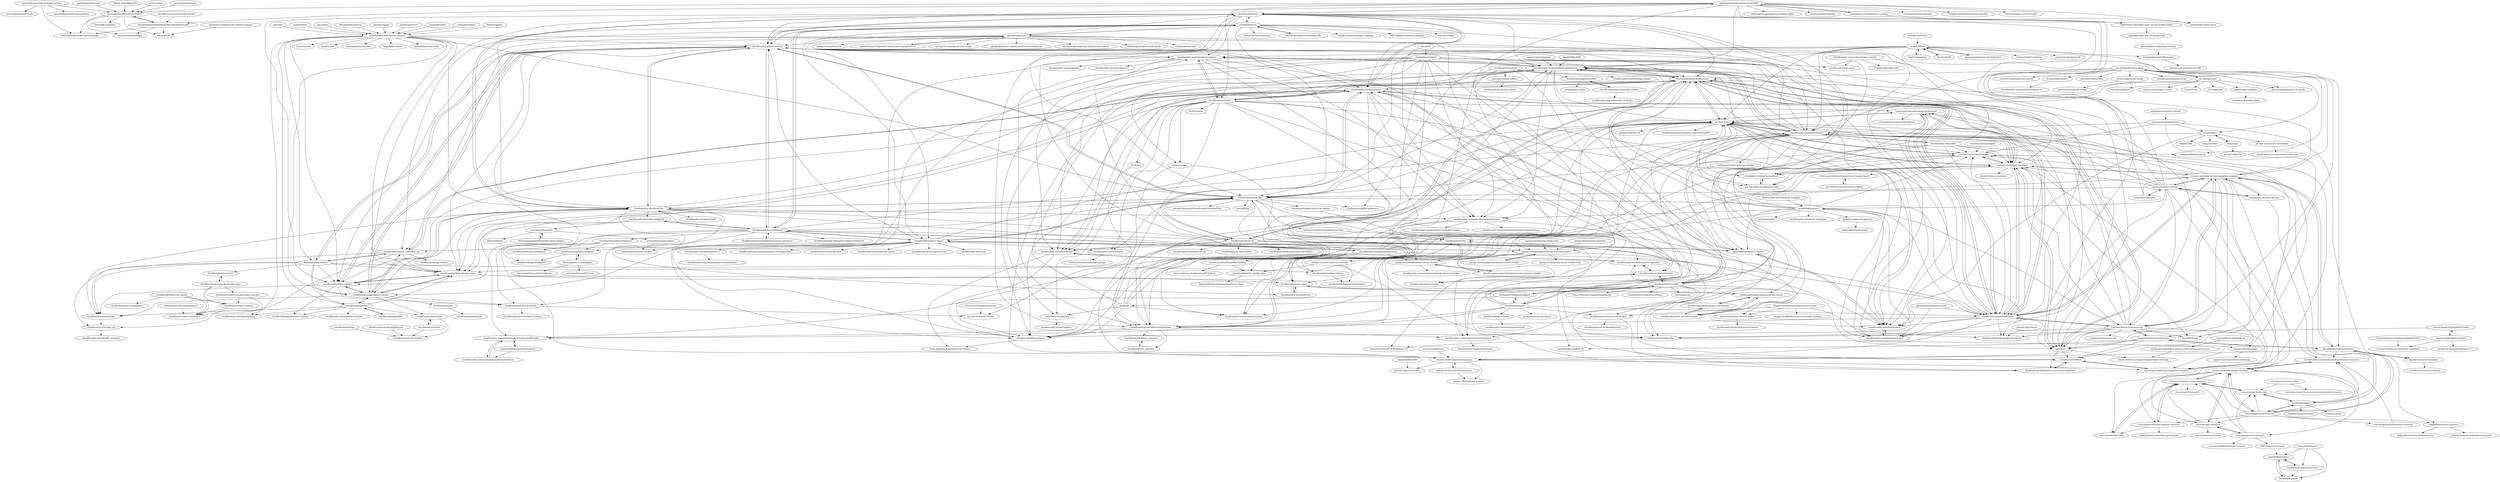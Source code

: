 digraph G {
"LUX-Core/lux" -> "openshift/ansible-service-broker" ["e"=1]
"cloudfoundry/cli" -> "cloudfoundry/bosh"
"cloudfoundry/cli" -> "cloudfoundry-attic/cf-release"
"cloudfoundry/cli" -> "cloudfoundry/java-buildpack"
"cloudfoundry/cli" -> "cloudfoundry/cf-deployment"
"cloudfoundry/cli" -> "cloudfoundry-attic/bosh-lite"
"cloudfoundry/cli" -> "cloudfoundry/uaa"
"cloudfoundry/cli" -> "cloudfoundry/cf-java-client"
"cloudfoundry/cli" -> "cloudfoundry/cloud_controller_ng"
"cloudfoundry/cli" -> "SAP-samples/cloud-cap-samples" ["e"=1]
"cloudfoundry/cli" -> "SAP/ui5-tooling" ["e"=1]
"cloudfoundry/cli" -> "cloudfoundry/cf-for-k8s"
"cloudfoundry/cli" -> "SAP/cloud-mta-build-tool" ["e"=1]
"cloudfoundry/cli" -> "watson-developer-cloud/node-sdk" ["e"=1]
"cloudfoundry/cli" -> "vmware-archive/pcfdev"
"cloudfoundry/cli" -> "cloudfoundry/multiapps-cli-plugin" ["e"=1]
"concourse/concourse" -> "egen/concourse-tutorial" ["e"=1]
"concourse/concourse" -> "cloudfoundry/bosh" ["e"=1]
"concourse/concourse" -> "vmware-archive/concourse-pipeline-samples" ["e"=1]
"cloudfoundry-incubator/docker-boshrelease" -> "cloudfoundry-community/cf-containers-broker" ["e"=1]
"cloudfoundry-incubator/docker-boshrelease" -> "cloudfoundry-community/vault-boshrelease"
"cloudfoundry-incubator/docker-boshrelease" -> "cloudfoundry/haproxy-boshrelease"
"cloudfoundry-incubator/docker-boshrelease" -> "cloudfoundry-community/docker-registry-boshrelease"
"cloudfoundry-incubator/docker-boshrelease" -> "cloudfoundry/bpm-release"
"cloudfoundry-attic/bosh-lite" -> "cloudfoundry-attic/cf-release"
"cloudfoundry-attic/bosh-lite" -> "cloudfoundry/diego-release"
"cloudfoundry-attic/bosh-lite" -> "vmware-archive/pcfdev"
"cloudfoundry-attic/bosh-lite" -> "cloudfoundry-incubator/docker-boshrelease"
"cloudfoundry-attic/bosh-lite" -> "cloudfoundry/bosh"
"cloudfoundry-attic/bosh-lite" -> "cloudfoundry/diego-design-notes"
"cloudfoundry-attic/bosh-lite" -> "cloudfoundry-incubator/spiff"
"cloudfoundry-attic/bosh-lite" -> "cloudfoundry/cf-mysql-release"
"cloudfoundry-attic/bosh-lite" -> "cloudfoundry/bosh-deployment"
"cloudfoundry-attic/bosh-lite" -> "cloudfoundry/loggregator-release"
"cloudfoundry-attic/bosh-lite" -> "cloudfoundry-attic/warden"
"cloudfoundry-attic/bosh-lite" -> "cloudfoundry-attic/bosh-init"
"cloudfoundry-attic/bosh-lite" -> "spring-attic/cloudfoundry-service-broker"
"cloudfoundry-attic/bosh-lite" -> "cloudfoundry/bosh-agent"
"cloudfoundry-attic/bosh-lite" -> "cloudfoundry/staticfile-buildpack"
"cloudfoundry/loggregator-release" -> "cloudfoundry/diego-design-notes"
"cloudfoundry/loggregator-release" -> "cloudfoundry-attic/warden"
"cloudfoundry/loggregator-release" -> "cloudfoundry/cloud_controller_ng"
"cloudfoundry/loggregator-release" -> "cloudfoundry/noaa"
"cloudfoundry/loggregator-release" -> "cloudfoundry/garden"
"cloudfoundry/loggregator-release" -> "cloudfoundry/diego-release"
"cloudfoundry/loggregator-release" -> "cloudfoundry/cf-mysql-release"
"cloudfoundry/loggregator-release" -> "cloudfoundry/auctioneer"
"cloudfoundry/loggregator-release" -> "cloudfoundry-attic/cf-release"
"cloudfoundry/diego-release" -> "cloudfoundry/diego-design-notes"
"cloudfoundry/diego-release" -> "cloudfoundry-attic/cf-release"
"cloudfoundry/diego-release" -> "cloudfoundry/cf-mysql-release"
"cloudfoundry/diego-release" -> "cloudfoundry/garden-runc-release"
"cloudfoundry/diego-release" -> "cloudfoundry-attic/bosh-lite"
"cloudfoundry/diego-release" -> "cloudfoundry/loggregator-release"
"cloudfoundry/diego-release" -> "cloudfoundry-attic/warden"
"cloudfoundry/cf-mysql-release" -> "pivotal-cf/cf-redis-release"
"cloudfoundry/cf-mysql-release" -> "cloudfoundry-attic/cf-riak-cs-release"
"pivotal-cf/pivotal-ui" -> "cloudfoundry/bosh-google-cpi-release"
"ansible-community/ansible-bender" -> "ansibleplaybookbundle/ansible-playbook-bundle" ["e"=1]
"projectcontour/gimbal" -> "cloudfoundry-incubator/kubo-deployment" ["e"=1]
"knative/eventing" -> "projectriff/riff" ["e"=1]
"google/kf" -> "pivotal-cf/om"
"google/kf" -> "cloudfoundry/eirini"
"google/kf" -> "cloudfoundry-incubator/kubo-deployment"
"google/kf" -> "cloudfoundry/bpm-release"
"google/kf" -> "cloudfoundry-incubator/cflocal"
"google/kf" -> "cloudfoundry-community/autosleep"
"google/kf" -> "cf-platform-eng/kibosh"
"pivotal-cf/areas-of-contribution" -> "cloudfoundry-incubator/core-values-faq"
"cloudfoundry/python-buildpack" -> "ihuston/python-cf-examples"
"cloudfoundry/python-buildpack" -> "cloudfoundry/go-buildpack"
"SWCE/keyval-resource" -> "regevbr/busywait.js"
"concourse/registry-image-resource" -> "concourse/builder-task"
"concourse/registry-image-resource" -> "concourse/oci-build-task"
"concourse/registry-image-resource" -> "concourse/docker-image-resource"
"concourse/registry-image-resource" -> "concourse/s3-resource"
"concourse/registry-image-resource" -> "concourse/concourse-pipeline-resource"
"concourse/builder-task" -> "concourse/registry-image-resource"
"cloudfoundry-samples/spring-music" -> "cloudfoundry/cf-java-client"
"cloudfoundry-samples/spring-music" -> "vmware-tanzu-labs/cf-mgmt"
"cloudfoundry-samples/spring-music" -> "vmware-archive/pcf-pipelines"
"cloudfoundry-samples/spring-music" -> "pivotal-cf/identity-sample-apps"
"cloudfoundry-samples/spring-music" -> "pivotal-cf/om"
"cloudfoundry-samples/spring-music" -> "cloudfoundry/java-buildpack"
"cloudfoundry-samples/spring-music" -> "vmware-archive/pcfdev"
"cloudfoundry-samples/spring-music" -> "cloudfoundry/diego-design-notes"
"cloudfoundry-samples/spring-music" -> "spring-attic/cloudfoundry-service-broker"
"cloudfoundry-samples/spring-music" -> "cloudfoundry/bosh-bootloader"
"cloudfoundry-samples/spring-music" -> "vmware-archive/PivotalMySQLWeb"
"cloudfoundry-incubator/admin-ui" -> "cloudfoundry-community/admin-ui-boshrelease"
"buildpacks-community/kpack" -> "cloudfoundry/cf-for-k8s" ["e"=1]
"buildpacks-community/kpack" -> "cloudfoundry/korifi" ["e"=1]
"buildpacks-community/kpack" -> "pivotal-cf/om" ["e"=1]
"buildpacks-community/kpack" -> "google/kf" ["e"=1]
"cloudfoundry-incubator/quarks-operator" -> "cloudfoundry-incubator/kubecf"
"cloudfoundry-incubator/quarks-operator" -> "cloudfoundry-incubator/fissile"
"luan/nvim" -> "pivotal-cf/pairist"
"luan/nvim" -> "luan/vimfiles"
"spring-attic/head-first-reactive-with-spring-and-reactor" -> "Tanzu-Solutions-Engineering/devops-workshop"
"cloudfoundry-community/logsearch-for-cloudfoundry" -> "cloudfoundry-community/logsearch-boshrelease"
"cloudfoundry-community/logsearch-for-cloudfoundry" -> "logsearch/logsearch-boshrelease"
"knative/build" -> "projectriff/riff" ["e"=1]
"genevieve/leftovers" -> "vmware-archive/terraforming-gcp"
"EngineerBetter/control-tower" -> "EngineerBetter/concourse-up"
"EngineerBetter/control-tower" -> "cloudfoundry/credhub-cli"
"EngineerBetter/control-tower" -> "cf-toolsuite/cf-butler"
"EngineerBetter/control-tower" -> "ljfranklin/terraform-resource"
"EngineerBetter/control-tower" -> "egen/bucc"
"kelseyhightower/grafeas-tutorial" -> "kelseyhightower/riff-tutorial" ["e"=1]
"kelseyhightower/riff-tutorial" -> "marios-code-path/intro-to-riff"
"cloudfoundry/docs-bosh" -> "cloudfoundry/docs-book-cloudfoundry"
"PruvoNet/squiss-ts" -> "regevbr/busywait.js"
"PruvoNet/squiss-ts" -> "BrainBackup/bb8"
"PruvoNet/squiss-ts" -> "regevbr/json-expression-eval"
"cloudfoundry-community/spring-boot-cf-service-broker" -> "spring-attic/cloudfoundry-service-broker"
"spring-attic/cloudfoundry-service-broker" -> "cloudfoundry-community/postgresql-cf-service-broker"
"spring-attic/cloudfoundry-service-broker" -> "cloudfoundry-community/spring-boot-cf-service-broker"
"telia-oss/github-pr-resource" -> "concourse/registry-image-resource"
"telia-oss/github-pr-resource" -> "concourse/concourse-pipeline-resource"
"telia-oss/github-pr-resource" -> "concourse/docker-image-resource"
"telia-oss/github-pr-resource" -> "meAmidos/dcind"
"telia-oss/github-pr-resource" -> "ljfranklin/terraform-resource"
"telia-oss/github-pr-resource" -> "concourse/git-resource"
"telia-oss/github-pr-resource" -> "concourse/oci-build-task"
"telia-oss/github-pr-resource" -> "jtarchie/github-pullrequest-resource"
"telia-oss/github-pr-resource" -> "zlabjp/kubernetes-resource"
"telia-oss/github-pr-resource" -> "vmware-archive/concourse-pipeline-samples"
"cloudfoundry/garden" -> "cloudfoundry/guardian"
"cloudfoundry/garden" -> "cloudfoundry-attic/warden"
"cloudfoundry/garden" -> "cloudfoundry/loggregator-release"
"cloudfoundry/garden" -> "cloudfoundry/auctioneer"
"cloudfoundry/garden" -> "cloudfoundry/garden-runc-release"
"cloudfoundry/garden" -> "cloudfoundry/diego-design-notes"
"cloudfoundry/garden" -> "cloudfoundry-attic/garden-windows"
"cloudfoundry/garden" -> "cloudfoundry-attic/garden-linux"
"spring-cloud-samples/bookstore-service-broker" -> "spring-cloud/spring-cloud-open-service-broker"
"pivotalservices/concourse-credhub" -> "vmwarepivotallabs/concourse-pcf-usage-report"
"cloudfoundry/docs-book-cloudfoundry" -> "cloudfoundry/docs-running-cf"
"cloudfoundry/docs-book-cloudfoundry" -> "cloudfoundry/docs-cloudfoundry-concepts"
"cloudfoundry/docs-book-cloudfoundry" -> "cloudfoundry/docs-bosh"
"cloudfoundry/docs-book-cloudfoundry" -> "cloudfoundry/docs-cf-admin"
"cloudfoundry/eirini" -> "cloudfoundry/eirini-release"
"cloudfoundry/eirini" -> "cloudfoundry-incubator/fissile"
"cloudfoundry/eirini" -> "cloudfoundry/routing-release"
"cloudfoundry/eirini" -> "cppforlife/turbulence-release"
"cloudfoundry-attic/cfdev" -> "cloudfoundry-incubator/cflocal"
"cloudfoundry-attic/cfdev" -> "cloudfoundry-incubator/kubo-deployment"
"cloudfoundry-attic/cfdev" -> "vmware-archive/pcfdev"
"cloudfoundry-attic/cfdev" -> "vmware-tanzu-labs/cf-mgmt"
"cloudfoundry-attic/cfdev" -> "cloudfoundry/bosh-bootloader"
"cloudfoundry-attic/cfdev" -> "brightzheng100/platform-automation-pipelines"
"cloudfoundry-attic/cfdev" -> "vmware-archive/pcf-pipelines"
"cloudfoundry-attic/cfdev" -> "compozed/deployadactyl"
"cloudfoundry/docs-dev-guide" -> "cloudfoundry/docs-running-cf"
"cloudfoundry/docs-dev-guide" -> "cloudfoundry/docs-cf-admin"
"cloudfoundry/docs-dev-guide" -> "cloudfoundry/docs-buildpacks"
"egen/ultimate-guide-to-bosh" -> "cloudfoundry/bosh-bootloader"
"egen/ultimate-guide-to-bosh" -> "cloudfoundry/bpm-release"
"cloudfoundry/auction" -> "cloudfoundry/auctioneer"
"cloudfoundry/auction" -> "cloudfoundry/route-emitter"
"cloudfoundry/inigo" -> "cloudfoundry/route-emitter"
"cloudfoundry/auctioneer" -> "cloudfoundry/auction"
"cloudfoundry/auctioneer" -> "cloudfoundry/route-emitter"
"logsearch/logsearch-boshrelease" -> "cloudfoundry-community/logsearch-for-cloudfoundry"
"logsearch/logsearch-boshrelease" -> "cloudfoundry-community/logsearch-boshrelease"
"regevbr/busywait.js" -> "BrainBackup/bb8"
"regevbr/busywait.js" -> "regevbr/json-expression-eval"
"brightzheng100/platform-automation-pipelines" -> "cf-toolsuite/cf-butler"
"cf-platform-eng/kibosh" -> "cloudfoundry-attic/cf-logmon"
"cf-toolsuite/cf-butler" -> "vmwarepivotallabs/pcf-pipelines-maestro"
"cf-toolsuite/cf-butler" -> "brightzheng100/platform-automation-pipelines"
"regevbr/json-expression-eval" -> "regevbr/busywait.js"
"regevbr/json-expression-eval" -> "BrainBackup/bb8"
"cloudfoundry/docs-deploying-cf" -> "cloudfoundry/docs-running-cf"
"cloudfoundry/docs-cf-admin" -> "cloudfoundry/docs-running-cf"
"cloudfoundry/docs-cloudfoundry-concepts" -> "cloudfoundry/docs-running-cf"
"cloudfoundry/docs-cloudfoundry-concepts" -> "cloudfoundry/docs-cf-admin"
"mitreid-connect/OpenID-Connect-Java-Spring-Server" -> "cloudfoundry/uaa" ["e"=1]
"appc/spec" -> "cloudfoundry-attic/lattice-release" ["e"=1]
"spotify/helios" -> "cloudfoundry-attic/lattice-release" ["e"=1]
"spring-cloud/spring-cloud-bus" -> "spring-cloud/spring-cloud-open-service-broker" ["e"=1]
"concourse/concourse-chart" -> "concourse-helm3-resource/concourse-helm3-resource"
"concourse/concourse-chart" -> "concourse/oci-build-task"
"concourse/docker-image-resource" -> "concourse/registry-image-resource"
"concourse/docker-image-resource" -> "concourse/git-resource"
"concourse/docker-image-resource" -> "cloudfoundry-community/slack-notification-resource"
"concourse/docker-image-resource" -> "concourse/builder-task"
"concourse/docker-image-resource" -> "concourse/semver-resource"
"concourse/docker-image-resource" -> "telia-oss/github-pr-resource"
"concourse/docker-image-resource" -> "concourse/concourse-pipeline-resource"
"cloudfoundry/staticfile-buildpack" -> "contraband/autopilot"
"cloudfoundry/staticfile-buildpack" -> "cloudfoundry/java-buildpack"
"cloudfoundry/staticfile-buildpack" -> "cloudfoundry/diego-design-notes"
"cloudfoundry/dockerapplifecycle" -> "cloudfoundry/route-emitter"
"vmware-tanzu/pinniped" -> "vmware-tanzu-labs/cf-mgmt" ["e"=1]
"paz-sh/paz" -> "cloudfoundry-attic/lattice-release" ["e"=1]
"projectatomic/atomic" -> "openshift/ansible-service-broker" ["e"=1]
"klen/graphite-beacon" -> "cloudfoundry-attic/lattice-release" ["e"=1]
"watson-developer-cloud/node-sdk" -> "cloudfoundry/cli" ["e"=1]
"adrianco/spigo" -> "cloudfoundry-attic/lattice-release" ["e"=1]
"cloudfoundry/cf-for-k8s" -> "cloudfoundry-incubator/kubecf"
"cloudfoundry/cf-for-k8s" -> "cloudfoundry/korifi"
"cloudfoundry/cf-for-k8s" -> "cloudfoundry/cf-deployment"
"cloudfoundry/cf-for-k8s" -> "cloudfoundry/cf-k8s-networking"
"cloudfoundry/cf-for-k8s" -> "cloudfoundry/bosh-deployment"
"cloudfoundry/cf-for-k8s" -> "cloudfoundry/cloud-service-broker"
"cloudfoundry/cf-for-k8s" -> "pivotal/paving"
"cloudfoundry/cf-for-k8s" -> "cf-toolsuite/cf-butler"
"cloudfoundry/cf-for-k8s" -> "cloudfoundry/eirini"
"cloudfoundry/cf-for-k8s" -> "pivotal-cf/om"
"cloudfoundry/cf-for-k8s" -> "buildpacks-community/kpack" ["e"=1]
"cloudfoundry/cf-for-k8s" -> "egen/bucc"
"cloudfoundry/cf-for-k8s" -> "cloudfoundry-incubator/quarks-operator"
"cloudfoundry/cf-for-k8s" -> "Tanzu-Solutions-Engineering/tkg-lab" ["e"=1]
"cloudfoundry/cf-for-k8s" -> "cloudfoundry-community/logsearch-for-cloudfoundry"
"contraband/autopilot" -> "odlp/antifreeze"
"contraband/autopilot" -> "bluemixgaragelondon/cf-blue-green-deploy"
"contraband/autopilot" -> "guidowb/cf-targets-plugin"
"cloudfoundry/cf-java-client" -> "spring-cloud/spring-cloud-open-service-broker"
"cloudfoundry/cf-java-client" -> "cloudfoundry/java-buildpack-auto-reconfiguration" ["e"=1]
"cloudfoundry/cf-java-client" -> "cloudfoundry-attic/vcap-tests" ["e"=1]
"cloudfoundry/cf-java-client" -> "cloudfoundry-attic/vcap-test-assets" ["e"=1]
"cloudfoundry/cf-java-client" -> "cloudfoundry-attic/vcap-services" ["e"=1]
"cloudfoundry/cf-java-client" -> "cloudfoundry-incubator/admin-ui"
"cloudfoundry/cf-java-client" -> "cloudfoundry-attic/vmc" ["e"=1]
"cloudfoundry/cf-java-client" -> "cloudfoundry/java-buildpack"
"cloudfoundry/cf-java-client" -> "vmware-archive/pcfdev"
"cloudfoundry/cf-java-client" -> "cloudfoundry/cloud_controller_ng"
"cloudfoundry/cf-java-client" -> "cloudfoundry-samples/spring-music"
"cloudfoundry/cf-java-client" -> "cloudfoundry-attic/cf-abacus"
"cloudfoundry/cf-java-client" -> "cloudfoundry/loggregator-release"
"cloudfoundry/cf-java-client" -> "cloudfoundry-attic/cf-release"
"cloudfoundry/cf-java-client" -> "pivotal-cf/om"
"cloudfoundry-attic/lattice-release" -> "cloudfoundry/diego-release"
"cloudfoundry-attic/lattice-release" -> "mesosphere/mesos-dns" ["e"=1]
"cloudfoundry-attic/lattice-release" -> "cloudfoundry/diego-design-notes"
"cloudfoundry-attic/lattice-release" -> "cloudfoundry/loggregator-release"
"cloudfoundry-attic/lattice-release" -> "cloudfoundry/garden"
"cloudfoundry-attic/lattice-release" -> "helm/helm-classic" ["e"=1]
"cloudfoundry-attic/lattice-release" -> "cloudfoundry-attic/cf-release"
"cloudfoundry-attic/lattice-release" -> "cloudfoundry/gorouter"
"cloudfoundry-attic/lattice-release" -> "gliderlabs/connectable" ["e"=1]
"cloudfoundry-attic/lattice-release" -> "cloudfoundry-attic/bosh-lite"
"cloudfoundry-attic/lattice-release" -> "cloudfoundry-attic/garden-linux"
"cloudfoundry-attic/lattice-release" -> "cloudfoundry-community/bosh-gen"
"cloudfoundry-attic/lattice-release" -> "vmware-archive/pcfdev"
"cloudfoundry-attic/lattice-release" -> "mesos/myriad" ["e"=1]
"cloudfoundry-attic/lattice-release" -> "mantl/mantl" ["e"=1]
"cloudfoundry/go-cfclient" -> "cloudfoundry-community/gautocloud"
"cloudfoundry/bosh-openstack-cpi-release" -> "cloudfoundry/bosh-aws-cpi-release"
"cloudfoundry/bosh-openstack-cpi-release" -> "cloudfoundry/bosh-vsphere-cpi-release"
"cloudfoundry/bosh-openstack-cpi-release" -> "cloudfoundry/bosh-agent"
"cloudfoundry/diego-design-notes" -> "cloudfoundry/diego-release"
"cloudfoundry/diego-design-notes" -> "cloudfoundry/loggregator-release"
"cloudfoundry/diego-design-notes" -> "cloudfoundry/bosh-agent"
"cloudfoundry/diego-design-notes" -> "cloudfoundry-attic/bosh-notes"
"cloudfoundry/cloud-service-broker" -> "cloudfoundry/csb-brokerpak-azure"
"cloudfoundry/cloud-service-broker" -> "cf-toolsuite/cf-butler"
"cloudfoundry/bosh-agent" -> "cloudfoundry-attic/bosh-init"
"cloudfoundry/bosh-agent" -> "cloudfoundry/bosh-openstack-cpi-release"
"concourse/semver-resource" -> "concourse/github-release-resource"
"concourse/semver-resource" -> "concourse/oci-build-task"
"concourse/semver-resource" -> "SWCE/keyval-resource"
"concourse/semver-resource" -> "concourse/registry-image-resource"
"concourse/semver-resource" -> "concourse/git-resource"
"concourse/oci-build-task" -> "concourse/registry-image-resource"
"concourse/oci-build-task" -> "meAmidos/dcind"
"pivotal-cf/cf-rabbitmq-release" -> "pivotal-cf/cf-redis-release"
"cloudfoundry-incubator/kubecf" -> "cloudfoundry-incubator/quarks-operator"
"cloudfoundry-incubator/kubecf" -> "cloudfoundry/eirini-release"
"cloudfoundry-incubator/kubecf" -> "cloudfoundry/cf-for-k8s"
"cloudfoundry-attic/bosh-init" -> "cloudfoundry/bosh-agent"
"cloudfoundry/bosh-aws-cpi-release" -> "cloudfoundry/bosh-openstack-cpi-release"
"cloudfoundry/bosh-aws-cpi-release" -> "cloudfoundry/bosh-vsphere-cpi-release"
"concourse/git-resource" -> "concourse/docker-image-resource"
"concourse/git-resource" -> "concourse/registry-image-resource"
"concourse/git-resource" -> "concourse/semver-resource"
"concourse/git-resource" -> "concourse/time-resource"
"cloudfoundry/noaa" -> "cloudfoundry/dropsonde"
"BrainBackup/bb8" -> "regevbr/busywait.js"
"kontena/kontena" -> "cloudfoundry-attic/lattice-release" ["e"=1]
"square/keywhiz" -> "cloudfoundry-attic/lattice-release" ["e"=1]
"cloudfoundry/korifi" -> "cloudfoundry/cf-for-k8s"
"cloudfoundry/korifi" -> "cloudfoundry/cloud-service-broker"
"cloudfoundry/korifi" -> "cloudfoundry/cf-deployment"
"cloudfoundry/korifi" -> "cloudfoundry-incubator/kubecf"
"cloudfoundry/korifi" -> "cloudfoundry/bosh-bootloader"
"cloudfoundry/korifi" -> "cloudfoundry-community/logsearch-for-cloudfoundry"
"cloudfoundry/korifi" -> "buildpacks-community/kpack" ["e"=1]
"cloudfoundry/korifi" -> "cloudfoundry/prometheus-boshrelease"
"cloudfoundry/korifi" -> "cloudfoundry-incubator/cflocal"
"cloudfoundry/korifi" -> "promregator/promregator"
"cloudfoundry/korifi" -> "cloudfoundry/go-cfclient"
"egen/concourse-tutorial" -> "vmware-archive/concourse-pipeline-samples"
"egen/concourse-tutorial" -> "concourse/concourse" ["e"=1]
"egen/concourse-tutorial" -> "EngineerBetter/concourse-up"
"egen/concourse-tutorial" -> "concourse/docker-image-resource"
"egen/concourse-tutorial" -> "cloudfoundry/bosh-bootloader"
"egen/concourse-tutorial" -> "vmware-archive/pcfdev"
"egen/concourse-tutorial" -> "pivotal-cf/om"
"egen/concourse-tutorial" -> "concourse/concourse-docker"
"egen/concourse-tutorial" -> "concourse/git-resource"
"egen/concourse-tutorial" -> "vmware-archive/pcf-pipelines"
"egen/concourse-tutorial" -> "cloudfoundry-incubator/cflocal"
"egen/concourse-tutorial" -> "cloudfoundry-community/slack-notification-resource"
"egen/concourse-tutorial" -> "geofffranks/spruce"
"egen/concourse-tutorial" -> "cloudfoundry/bosh"
"egen/concourse-tutorial" -> "cloudfoundry-attic/cf-release"
"cloudfoundry/uaa" -> "cloudfoundry-attic/cf-release"
"cloudfoundry/uaa" -> "mitreid-connect/OpenID-Connect-Java-Spring-Server" ["e"=1]
"cloudfoundry/uaa" -> "cloudfoundry/bosh"
"cloudfoundry/uaa" -> "spring-attic/spring-security-oauth" ["e"=1]
"cloudfoundry/uaa" -> "cloudfoundry/cf-java-client"
"cloudfoundry/uaa" -> "spring-guides/tut-spring-security-and-angular-js" ["e"=1]
"cloudfoundry/uaa" -> "cloudfoundry/cli"
"cloudfoundry/uaa" -> "spring-projects/spring-authorization-server" ["e"=1]
"cloudfoundry/uaa" -> "william-tran/microservice-security" ["e"=1]
"cloudfoundry/uaa" -> "cloudfoundry/cloud_controller_ng"
"cloudfoundry/uaa" -> "Baeldung/spring-security-oauth" ["e"=1]
"cloudfoundry/uaa" -> "wiselyman/uaa-zuul" ["e"=1]
"cloudfoundry/uaa" -> "spring-attic/authserver" ["e"=1]
"cloudfoundry/uaa" -> "cloudfoundry/diego-release"
"cloudfoundry/uaa" -> "vmware-archive/pcfdev"
"bluemixgaragelondon/cf-blue-green-deploy" -> "contraband/autopilot"
"cloudfoundry-attic/cf-abacus" -> "FidelityInternational/chaos-galago"
"cloudfoundry-attic/cf-release" -> "cloudfoundry/diego-release"
"cloudfoundry-attic/cf-release" -> "cloudfoundry-attic/bosh-lite"
"cloudfoundry-attic/cf-release" -> "cloudfoundry/bosh"
"cloudfoundry-attic/cf-release" -> "cloudfoundry/diego-design-notes"
"cloudfoundry-attic/cf-release" -> "cloudfoundry/gorouter"
"cloudfoundry-attic/cf-release" -> "cloudfoundry/loggregator-release"
"cloudfoundry-attic/cf-release" -> "cloudfoundry/cf-mysql-release"
"cloudfoundry-attic/cf-release" -> "cloudfoundry/bosh-deployment"
"cloudfoundry-attic/cf-release" -> "vmware-archive/pcfdev"
"cloudfoundry-attic/cf-release" -> "cloudfoundry-incubator/kubo-deployment"
"cloudfoundry-attic/cf-release" -> "cloudfoundry-incubator/kubo-release"
"cloudfoundry-attic/cf-release" -> "cloudfoundry/cf-deployment"
"cloudfoundry-attic/cf-release" -> "spring-cloud/spring-cloud-open-service-broker"
"cloudfoundry-attic/cf-release" -> "cloudfoundry-incubator/cflocal"
"cloudfoundry-attic/cf-release" -> "cloudfoundry/java-buildpack"
"cloudfoundry/bosh" -> "cloudfoundry-attic/cf-release"
"cloudfoundry/bosh" -> "cloudfoundry/bosh-deployment"
"cloudfoundry/bosh" -> "cloudfoundry/cf-deployment"
"cloudfoundry/bosh" -> "cloudfoundry-attic/bosh-lite"
"cloudfoundry/bosh" -> "cloudfoundry-incubator/kubo-deployment"
"cloudfoundry/bosh" -> "cloudfoundry/bosh-cli"
"cloudfoundry/bosh" -> "cloudfoundry-incubator/kubo-release"
"cloudfoundry/bosh" -> "cloudfoundry/diego-release"
"cloudfoundry/bosh" -> "cloudfoundry/cli"
"cloudfoundry/bosh" -> "cloudfoundry/bosh-aws-cpi-release"
"cloudfoundry/bosh" -> "cloudfoundry/bosh-openstack-cpi-release"
"cloudfoundry/bosh" -> "cloudfoundry/diego-design-notes"
"cloudfoundry/bosh" -> "cloudfoundry/prometheus-boshrelease"
"cloudfoundry/bosh" -> "cloudfoundry/bosh-bootloader"
"cloudfoundry/bosh" -> "openservicebrokerapi/servicebroker"
"cloudfoundry/prometheus-boshrelease" -> "cloudfoundry-community/vault-boshrelease"
"cloudfoundry/prometheus-boshrelease" -> "cloudfoundry-community/logsearch-for-cloudfoundry"
"cloudfoundry/prometheus-boshrelease" -> "cloudfoundry/cf_exporter"
"cloudfoundry/prometheus-boshrelease" -> "cloudfoundry/bosh-deployment"
"cloudfoundry/prometheus-boshrelease" -> "cloudfoundry/bpm-release"
"cloudfoundry/prometheus-boshrelease" -> "cloudfoundry/firehose_exporter"
"codahale/sneaker" -> "cloudfoundry-attic/lattice-release" ["e"=1]
"geofffranks/spruce" -> "cloudfoundry-attic/bosh-notes"
"geofffranks/spruce" -> "genesis-community/genesis"
"geofffranks/spruce" -> "herrjulz/aviator"
"geofffranks/spruce" -> "cppforlife/turbulence-release"
"geofffranks/spruce" -> "pivotal-cf/om"
"geofffranks/spruce" -> "cloudfoundry/bosh-bootloader"
"geofffranks/spruce" -> "vmware-tanzu-labs/cf-mgmt"
"geofffranks/spruce" -> "cloudfoundry/bosh-deployment"
"geofffranks/spruce" -> "cloudfoundry-incubator/docker-boshrelease"
"geofffranks/spruce" -> "cloudfoundry-community/bosh-gen"
"geofffranks/spruce" -> "cloudfoundry/eirini"
"geofffranks/spruce" -> "cloudfoundry-incubator/cflocal"
"geofffranks/spruce" -> "EngineerBetter/concourse-up"
"geofffranks/spruce" -> "cloudfoundry-incubator/kubo-deployment"
"geofffranks/spruce" -> "cloudfoundry-attic/bosh-workspace"
"cloudfoundry-community/slack-notification-resource" -> "concourse/docker-image-resource"
"harbur/captain" -> "cloudfoundry-attic/lattice-release" ["e"=1]
"icclab/cf-webui" -> "pivotal-cf/cf-redis-release"
"icclab/cf-webui" -> "cloudfoundry-community/autosleep"
"cloudfoundry-attic/bosh-notes" -> "cppforlife/turbulence-release"
"cloudfoundry-attic/bosh-notes" -> "cloudfoundry-community/bosh-gen"
"cloudfoundry/java-buildpack-memory-calculator" -> "cloudfoundry/java-buildpack" ["e"=1]
"git-duet/git-duet" -> "pivotal/workstation-setup"
"git-duet/git-duet" -> "kejadlen/git-together"
"git-duet/git-duet" -> "cloudfoundry/bosh-agent"
"git-duet/git-duet" -> "chrisk/git-pair"
"git-duet/git-duet" -> "cloudfoundry-attic/bosh-notes"
"git-duet/git-duet" -> "therubymug/hitch"
"git-duet/git-duet" -> "pivotal-legacy/pivotal_ide_prefs"
"git-duet/git-duet" -> "vmware-archive/git_scripts"
"git-duet/git-duet" -> "Parrit/Parrit"
"cppforlife/turbulence-release" -> "cloudfoundry-attic/bosh-notes"
"cppforlife/turbulence-release" -> "cloudfoundry-community/vault-boshrelease"
"cloudfoundry/bosh-azure-cpi-release" -> "Azure/meta-azure-service-broker"
"cloudfoundry/routing-release" -> "cloudfoundry/haproxy-boshrelease"
"davpin/cf-SpringBootTrader" -> "pivotal-bank/cf-SpringBootTrader"
"davpin/cf-SpringBootTrader" -> "vmware-archive/springtrader-cf"
"davpin/cf-SpringBootTrader" -> "vmware-archive/cf-community-workshop"
"ihuston/python-cf-examples" -> "cloudfoundry/python-buildpack"
"ihuston/python-cf-examples" -> "ihuston/python-conda-buildpack"
"ihuston/python-cf-examples" -> "pivotalsoftware/PDLTools"
"mstine/CloudNativeArchitectureClass" -> "vmware-archive/PCF-Workshop-101"
"pivotal-cf/identity-sample-apps" -> "Tanzu-Solutions-Engineering/pcf-ers-demo"
"cloudfoundry-community/vault-boshrelease" -> "shieldproject/shield-boshrelease" ["e"=1]
"cloudfoundry/bosh-vsphere-cpi-release" -> "cloudfoundry/bosh-aws-cpi-release"
"cloudfoundry/bosh-vsphere-cpi-release" -> "cloudfoundry/bosh-openstack-cpi-release"
"guidowb/cf-targets-plugin" -> "swisscom/cf-statistics-plugin"
"genesis-community/genesis" -> "starkandwayne/jumpbox"
"cloudfoundry/cloud_controller_ng" -> "cloudfoundry/loggregator-release"
"cloudfoundry/cloud_controller_ng" -> "cloudfoundry-attic/warden"
"cloudfoundry/cloud_controller_ng" -> "cloudfoundry/capi-release"
"cloudfoundry/cloud_controller_ng" -> "cloudfoundry/diego-design-notes"
"cloudfoundry/cloud_controller_ng" -> "cloudfoundry-attic/dea_ng"
"cloudfoundry/cloud_controller_ng" -> "cloudfoundry/gorouter"
"cloudfoundry/cloud_controller_ng" -> "cloudfoundry/cf-deployment"
"jtarchie/github-pullrequest-resource" -> "cloudfoundry-community/slack-notification-resource"
"cloudfoundry/stratos" -> "cloudfoundry/prometheus-boshrelease"
"cloudfoundry/stratos" -> "cloudfoundry-incubator/kubo-release"
"cloudfoundry/stratos" -> "cloudfoundry/cf-deployment"
"cloudfoundry/stratos" -> "icclab/cf-webui"
"cloudfoundry/stratos" -> "SUSE/stratos"
"cloudfoundry/stratos" -> "cloudfoundry/eirini"
"cloudfoundry/stratos" -> "SUSE/scf"
"cloudfoundry/stratos" -> "cf-platform-eng/kibosh"
"cloudfoundry/stratos" -> "cloudfoundry-incubator/fissile"
"cloudfoundry/stratos" -> "cloudfoundry-attic/cf-abacus"
"cloudfoundry/stratos" -> "cloudfoundry-incubator/kubo-deployment"
"cloudfoundry/stratos" -> "cloudfoundry-community/bosh-gen"
"cloudfoundry/stratos" -> "cloudfoundry-incubator/quarks-operator"
"cloudfoundry/stratos" -> "cloudfoundry-incubator/kubecf"
"cloudfoundry/stratos" -> "concourse/concourse-bosh-deployment"
"RackHD/RackHD" -> "cloudfoundry-incubator/kubo-deployment" ["e"=1]
"spring-cloud/spring-cloud-open-service-broker" -> "spring-attic/cloudfoundry-service-broker"
"spring-cloud/spring-cloud-open-service-broker" -> "cloudfoundry-community/spring-boot-cf-service-broker"
"spring-cloud/spring-cloud-open-service-broker" -> "spring-cloud/spring-cloud-cloudfoundry" ["e"=1]
"spring-cloud/spring-cloud-open-service-broker" -> "spring-cloud-samples/bookstore-service-broker"
"spring-cloud/spring-cloud-open-service-broker" -> "cloudfoundry/cf-java-client"
"spring-cloud/spring-cloud-open-service-broker" -> "william-tran/freddys-bbq"
"shieldproject/shield" -> "cloudfoundry/prometheus-boshrelease"
"shieldproject/shield" -> "cloudfoundry-community/autosleep"
"shieldproject/shield" -> "cf-platform-eng/kibosh"
"shieldproject/shield" -> "icclab/cf-webui"
"shieldproject/shield" -> "egen/bucc"
"shieldproject/shield" -> "cloudfoundry-community/vault-boshrelease"
"shieldproject/shield" -> "cloudfoundry/bosh-deployment"
"shieldproject/shield" -> "cloudfoundry-incubator/kubo-deployment"
"shieldproject/shield" -> "cloudfoundry-incubator/fissile"
"shieldproject/shield" -> "cloudfoundry-attic/bosh-notes"
"shieldproject/shield" -> "swisscom/cf-statistics-plugin"
"shieldproject/shield" -> "cloudfoundry-incubator/cflocal"
"shieldproject/shield" -> "cloudfoundry/bpm-release"
"shieldproject/shield" -> "cloudfoundry/pmc-notes"
"shieldproject/shield" -> "cloudfoundry-incubator/docker-boshrelease"
"cloudfoundry/cf-deployment" -> "cloudfoundry/bosh-deployment"
"cloudfoundry/cf-deployment" -> "cloudfoundry/cf-for-k8s"
"cloudfoundry/cf-deployment" -> "cloudfoundry/bosh-bootloader"
"cloudfoundry/cf-deployment" -> "cloudfoundry/prometheus-boshrelease"
"cloudfoundry/cf-deployment" -> "cloudfoundry/bosh-cli"
"cloudfoundry/cf-deployment" -> "cloudfoundry/stratos"
"cloudfoundry/cf-deployment" -> "cloudfoundry-incubator/kubecf"
"cloudfoundry/cf-deployment" -> "cloudfoundry-community/logsearch-for-cloudfoundry"
"cloudfoundry/cf-deployment" -> "cloudfoundry/cloud_controller_ng"
"cloudfoundry/cf-deployment" -> "egen/bucc"
"cloudfoundry/cf-deployment" -> "cloudfoundry/bosh"
"cloudfoundry/cf-deployment" -> "cloudfoundry-attic/bosh-notes"
"cloudfoundry/cf-deployment" -> "cloudfoundry/diego-design-notes"
"cloudfoundry/cf-deployment" -> "cloudfoundry/diego-release"
"cloudfoundry/cf-deployment" -> "cloudfoundry-incubator/docker-boshrelease"
"vmware-archive/pcfdev" -> "cloudfoundry-attic/bosh-lite"
"vmware-archive/pcfdev" -> "pivotal/blog"
"vmware-archive/pcfdev" -> "pivotal-cf/om"
"vmware-archive/pcfdev" -> "cloudfoundry-attic/cf-release"
"vmware-archive/pcfdev" -> "cf-platform-eng/tile-generator"
"vmware-archive/pcfdev" -> "cloudfoundry-incubator/kubo-deployment"
"vmware-archive/pcfdev" -> "mstine/CloudNativeArchitectureClass"
"vmware-archive/pcfdev" -> "cloudfoundry/diego-design-notes"
"vmware-archive/pcfdev" -> "cloudfoundry/cf-java-client"
"vmware-archive/pcfdev" -> "cloudfoundry/bosh-google-cpi-release"
"vmware-archive/pcfdev" -> "william-tran/freddys-bbq"
"vmware-archive/pcfdev" -> "spring-cloud/spring-cloud-open-service-broker"
"vmware-archive/pcfdev" -> "pivotal-education/CloudFoundryStudentFiles"
"vmware-archive/pcfdev" -> "cloudfoundry/bosh-azure-cpi-release"
"vmware-archive/pcfdev" -> "cloudfoundry-attic/cf-abacus"
"luan/vimfiles" -> "luan/nvim"
"luan/vimfiles" -> "cloudfoundry-attic/bosh-notes"
"luan/vimfiles" -> "luan/tmuxfiles"
"luan/vimfiles" -> "pivotal-cf/areas-of-contribution"
"luan/vimfiles" -> "luan/dotfiles"
"luan/vimfiles" -> "cppforlife/turbulence-release"
"cloudfoundry-community/bosh-gen" -> "cloudfoundry-attic/bosh-notes"
"cloudfoundry-incubator/fissile" -> "cloudfoundry-incubator/quarks-operator"
"cloudfoundry-incubator/fissile" -> "cloudfoundry/bpm-release"
"cloudfoundry-incubator/fissile" -> "bosh-cpis/bosh-kubernetes-cpi-release"
"cloudfoundry/guardian" -> "cloudfoundry/garden"
"krujos/willitconnect" -> "cloudfoundry-community/homebrew-cf"
"william-tran/freddys-bbq" -> "vmware-archive/PCF-Workshop-101"
"william-tran/freddys-bbq" -> "pivotal-cf/landingpage"
"william-tran/microservice-security" -> "pivotal-cf/identity-sample-apps" ["e"=1]
"william-tran/microservice-security" -> "william-tran/freddys-bbq" ["e"=1]
"SUSE/scf" -> "cloudfoundry-incubator/fissile"
"cloudfoundry-attic/warden" -> "cloudfoundry-attic/dea_ng"
"antoinejaussoin/retro-board" -> "vmware-archive/postfacto" ["e"=1]
"reactor/lite-rx-api-hands-on" -> "spring-attic/head-first-reactive-with-spring-and-reactor" ["e"=1]
"Tanzu-Solutions-Engineering/ephemerol" -> "vmware-archive/cf-community-workshop"
"spring-cloud/spring-cloud-vault" -> "spring-cloud/spring-cloud-open-service-broker" ["e"=1]
"concourse/concourse-pipeline-resource" -> "aequitas/concourse-http-api-resource"
"concourse/concourse-pipeline-resource" -> "concourse/registry-image-resource"
"concourse/concourse-pipeline-resource" -> "concourse/builder-task"
"pivotal/workstation-setup" -> "pivotal/cf-onboarding"
"pivotal/workstation-setup" -> "cloudfoundry/bosh-bootloader"
"pivotal/workstation-setup" -> "luan/vimfiles"
"pivotal/workstation-setup" -> "krujos/willitconnect"
"pivotal/workstation-setup" -> "pivotal-legacy/vim-config"
"pivotal/workstation-setup" -> "vmware-archive/concourse-pipeline-samples"
"pivotal/workstation-setup" -> "git-duet/git-duet"
"pivotal/workstation-setup" -> "pivotal-sprout/sprout-wrap"
"pivotal/workstation-setup" -> "cloudfoundry/bosh-deployment"
"pivotal/workstation-setup" -> "vmware-tanzu/tanzu-dev-portal"
"pivotal/workstation-setup" -> "cf-toolsuite/cf-butler"
"pivotal/workstation-setup" -> "pivotal-legacy/pivotal_ide_prefs"
"pivotal/workstation-setup" -> "cloudfoundry-incubator/cflocal"
"cloudfoundry/app-autoscaler" -> "cloudfoundry/app-autoscaler-release"
"cloudfoundry/app-autoscaler" -> "nttlabs/bosh-scaler"
"egen/safe" -> "cloudfoundry-incubator/docker-boshrelease" ["e"=1]
"egen/safe" -> "shieldproject/shield" ["e"=1]
"egen/safe" -> "ljfranklin/terraform-resource" ["e"=1]
"cloudfoundry/bosh-bootloader" -> "concourse/concourse-bosh-deployment"
"cloudfoundry/bosh-bootloader" -> "vmware-archive/pcf-pipelines"
"cloudfoundry/bosh-bootloader" -> "cloudfoundry/bosh-deployment"
"cloudfoundry/bosh-bootloader" -> "cloudfoundry/bosh-google-cpi-release"
"cloudfoundry/bosh-bootloader" -> "vmware-archive/concourse-pipeline-samples"
"cloudfoundry/bosh-bootloader" -> "EngineerBetter/concourse-up"
"cloudfoundry/bosh-bootloader" -> "pivotal-cf/om"
"cloudfoundry/bosh-bootloader" -> "cloudfoundry/prometheus-boshrelease"
"cloudfoundry/bosh-bootloader" -> "cloudfoundry-community/bosh-gen"
"cloudfoundry/bosh-bootloader" -> "cloudfoundry-attic/bosh-notes"
"cloudfoundry/bosh-bootloader" -> "vmware-tanzu-labs/cf-mgmt"
"cloudfoundry/bosh-bootloader" -> "cloudfoundry/cf-deployment"
"cloudfoundry/bosh-bootloader" -> "cloudfoundry-incubator/kubo-deployment"
"cloudfoundry/bosh-bootloader" -> "vmware-archive/terraforming-gcp"
"cloudfoundry/bosh-bootloader" -> "egen/bucc"
"ljfranklin/terraform-resource" -> "EngineerBetter/control-tower"
"ljfranklin/terraform-resource" -> "vmware-archive/terraforming-gcp"
"ljfranklin/terraform-resource" -> "zlabjp/kubernetes-resource"
"ljfranklin/terraform-resource" -> "cloudfoundry-community/slack-notification-resource"
"ljfranklin/terraform-resource" -> "dgodd/concourse-summary"
"ljfranklin/terraform-resource" -> "vmware-archive/concourse-pipeline-samples"
"ljfranklin/terraform-resource" -> "telia-oss/github-pr-resource"
"cloudfoundry/credhub" -> "cloudfoundry/bosh-deployment"
"cloudfoundry/credhub" -> "pivotal/credhub-release"
"cloudfoundry/credhub" -> "cloudfoundry/app-autoscaler"
"cloudfoundry/credhub" -> "cloudfoundry/eirini"
"cloudfoundry/credhub" -> "cppforlife/turbulence-release"
"cloudfoundry/credhub" -> "cloudfoundry-incubator/docker-boshrelease"
"cloudfoundry/credhub" -> "cloudfoundry/cf-networking-release"
"pivotal-bank/cf-SpringBootTrader" -> "davpin/cf-SpringBootTrader"
"pivotal-bank/cf-SpringBootTrader" -> "william-tran/freddys-bbq"
"kejadlen/git-together" -> "vmware-archive/git-author"
"cloudfoundry-attic/dea_ng" -> "cloudfoundry-attic/health_manager"
"pivotal-legacy/vim-config" -> "pivotalcommon/vim-config"
"pivotal/credhub-release" -> "cloudfoundry/bosh-dns-release"
"Azure/meta-azure-service-broker" -> "cloudfoundry/bosh-backup-and-restore"
"openservicebrokerapi/servicebroker" -> "kubernetes-retired/service-catalog" ["e"=1]
"openservicebrokerapi/servicebroker" -> "pmorie/osb-starter-pack"
"openservicebrokerapi/servicebroker" -> "cloudfoundry/bosh"
"openservicebrokerapi/servicebroker" -> "spring-cloud/spring-cloud-open-service-broker"
"openservicebrokerapi/servicebroker" -> "openshift/ansible-service-broker"
"openservicebrokerapi/servicebroker" -> "kubernetes-sigs/apiserver-builder-alpha" ["e"=1]
"openservicebrokerapi/servicebroker" -> "cloudfoundry/brokerapi" ["e"=1]
"openservicebrokerapi/servicebroker" -> "kubernetes-retired/go-open-service-broker-client"
"openservicebrokerapi/servicebroker" -> "awslabs/aws-servicebroker" ["e"=1]
"openservicebrokerapi/servicebroker" -> "GoogleCloudPlatform/metacontroller" ["e"=1]
"openservicebrokerapi/servicebroker" -> "cloudfoundry-attic/cf-release"
"openservicebrokerapi/servicebroker" -> "swisscom/open-service-broker"
"openservicebrokerapi/servicebroker" -> "ansibleplaybookbundle/ansible-playbook-bundle"
"openservicebrokerapi/servicebroker" -> "cloudfoundry/stratos"
"openservicebrokerapi/servicebroker" -> "cloudfoundry-incubator/kubo-deployment"
"kubernetes-retired/service-catalog" -> "openservicebrokerapi/servicebroker" ["e"=1]
"kubernetes-retired/service-catalog" -> "pmorie/osb-starter-pack" ["e"=1]
"kubernetes-retired/service-catalog" -> "kubernetes-retired/go-open-service-broker-client" ["e"=1]
"openshift-evangelists/oc-cluster-wrapper" -> "fusor/catasb" ["e"=1]
"gshipley/installcentos" -> "openshift/ansible-service-broker" ["e"=1]
"vmwarepivotallabs/concourse-pcf-usage-report" -> "pivotalservices/concourse-credhub"
"spring-cloud/spring-cloud-function" -> "projectriff/riff" ["e"=1]
"SkeltonThatcher/run-book-template" -> "geofffranks/spruce" ["e"=1]
"concourse/concourse-docker" -> "vmware-archive/concourse-pipeline-samples"
"concourse/concourse-docker" -> "meAmidos/dcind"
"concourse/concourse-docker" -> "egen/concourse-tutorial"
"vmware-tanzu-labs/cf-mgmt" -> "vmware-archive/pcf-pipelines"
"vmware-tanzu-labs/cf-mgmt" -> "pivotal-cf/om"
"vmware-tanzu-labs/cf-mgmt" -> "pivotal-cf/bbr-pcf-pipeline-tasks"
"vmware-tanzu-labs/cf-mgmt" -> "rahulkj/pcf-concourse-pipelines"
"vmware-tanzu-labs/cf-mgmt" -> "vmwarepivotallabs/pcf-pipelines-maestro"
"vmware-archive/concourse-pipeline-samples" -> "vmware-archive/pcf-pipelines"
"vmware-archive/concourse-pipeline-samples" -> "cloudfoundry/bosh-bootloader"
"vmware-archive/concourse-pipeline-samples" -> "EngineerBetter/concourse-up"
"vmware-archive/concourse-pipeline-samples" -> "egen/concourse-tutorial"
"vmware-archive/concourse-pipeline-samples" -> "pivotal-cf/om"
"vmware-archive/concourse-pipeline-samples" -> "vmware-tanzu-labs/cf-mgmt"
"vmware-archive/concourse-pipeline-samples" -> "EngineerBetter/control-tower"
"vmware-archive/concourse-pipeline-samples" -> "concourse/concourse-bosh-deployment"
"vmware-archive/concourse-pipeline-samples" -> "ljfranklin/terraform-resource"
"vmware-archive/concourse-pipeline-samples" -> "RamXX/cfjump"
"vmware-archive/concourse-pipeline-samples" -> "egen/bucc"
"vmware-archive/concourse-pipeline-samples" -> "concourse/concourse-docker"
"vmware-archive/concourse-pipeline-samples" -> "cloudfoundry/bosh-deployment"
"vmware-archive/concourse-pipeline-samples" -> "cloudfoundry/prometheus-boshrelease"
"vmware-archive/concourse-pipeline-samples" -> "concourse/docker-image-resource"
"pivotal-cf/om" -> "vmware-archive/pcf-pipelines"
"pivotal-cf/om" -> "vmware-tanzu-labs/cf-mgmt"
"pivotal-cf/om" -> "concourse/concourse-bosh-deployment"
"pivotal-cf/om" -> "vmware-archive/terraforming-gcp"
"pivotal-cf/om" -> "pivotal-cf/bbr-pcf-pipeline-tasks"
"pivotal-cf/om" -> "cloudfoundry/bosh-windows-stemcell-builder"
"pivotal-cf/om" -> "cloudfoundry/bosh-deployment"
"pivotal-cf/om" -> "cloudfoundry-incubator/cflocal"
"pivotal-cf/om" -> "pivotal-cf/pivnet-cli"
"pivotal-cf/om" -> "rahulkj/pcf-concourse-pipelines"
"vmware-archive/PivotalMySQLWeb" -> "pivotal-cf/identity-sample-apps"
"vmware-archive/PivotalMySQLWeb" -> "Tanzu-Solutions-Engineering/PCF-Sizer"
"meAmidos/dcind" -> "concourse/oci-build-task"
"meAmidos/dcind" -> "karlkfi/concourse-dcind"
"meAmidos/dcind" -> "telia-oss/github-pr-resource"
"meAmidos/dcind" -> "cloudfoundry-community/slack-notification-resource"
"meAmidos/dcind" -> "josebarn/dcind"
"meAmidos/dcind" -> "concourse/docker-image-resource"
"GoogleCloudPlatform/gcp-service-broker" -> "GoogleCloudPlatform/service-broker-samples"
"GoogleCloudPlatform/gcp-service-broker" -> "cloudfoundry/bosh-google-cpi-release"
"GoogleCloudPlatform/gcp-service-broker" -> "cloudfoundry/cloud-service-broker"
"GoogleCloudPlatform/gcp-service-broker" -> "Azure/meta-azure-service-broker"
"cloudfoundry/bosh-cli" -> "cloudfoundry/bosh-deployment"
"cloudfoundry/bosh-cli" -> "cloudfoundry/bosh-agent"
"cloudfoundry/bosh-cli" -> "cloudfoundry/bosh-linux-stemcell-builder"
"cloudfoundry/bosh-cli" -> "cloudfoundry/prometheus-boshrelease"
"cloudfoundry/bosh-cli" -> "cloudfoundry/cf-deployment"
"cloudfoundry/bosh-cli" -> "cloudfoundry/credhub-cli"
"cloudfoundry/bosh-cli" -> "cloudfoundry/bpm-release"
"cloudfoundry/bosh-cli" -> "cloudfoundry-attic/bosh-notes"
"cloudfoundry/bosh-cli" -> "cloudfoundry/bosh-bootloader"
"cloudfoundry/bosh-cli" -> "cloudfoundry-attic/bosh-ext-cli"
"cloudfoundry/bosh-cli" -> "cloudfoundry-incubator/kubo-release"
"cloudfoundry/bosh-cli" -> "pivotal-cf/om"
"cloudfoundry/bosh-cli" -> "cppforlife/turbulence-release"
"cloudfoundry/bosh-cli" -> "cloudfoundry/os-conf-release"
"cloudfoundry/bosh-cli" -> "cloudfoundry-incubator/fissile"
"cloudfoundry-incubator/kubo-release" -> "cloudfoundry-incubator/kubo-deployment"
"cloudfoundry-incubator/kubo-release" -> "cloudfoundry-incubator/docker-boshrelease"
"cloudfoundry-incubator/kubo-release" -> "cloudfoundry/bpm-release"
"cloudfoundry-incubator/kubo-release" -> "cloudfoundry/prometheus-boshrelease"
"cloudfoundry-incubator/kubo-release" -> "cloudfoundry-community/bui"
"cloudfoundry-incubator/kubo-release" -> "cppforlife/turbulence-release"
"cloudfoundry-incubator/kubo-release" -> "cloudfoundry/stratos"
"cloudfoundry-incubator/kubo-release" -> "cloudfoundry/eirini"
"cloudfoundry-incubator/kubo-release" -> "cloudfoundry-incubator/kubo-ci"
"cloudfoundry/cfdot" -> "pivotal-cf/gcp-concourse"
"cloudfoundry/firehose_exporter" -> "cloudfoundry/cf_exporter"
"dgodd/concourse-summary" -> "moodev/concourseci-radiator"
"cloudfoundry-incubator/cflocal" -> "pivotal-cf/om"
"cloudfoundry-incubator/cflocal" -> "ECSTeam/cloudfoundry-top-plugin"
"cloudfoundry-incubator/cflocal" -> "cloudfoundry-community/autosleep"
"cloudfoundry-incubator/cflocal" -> "pivotal-cf/landingpage"
"cloudfoundry-incubator/cflocal" -> "cloudfoundry-incubator/kubo-deployment"
"cloudfoundry-incubator/cflocal" -> "vmware-tanzu-labs/cf-mgmt"
"cloudfoundry-incubator/cflocal" -> "cloudfoundry/bosh-deployment"
"cloudfoundry-incubator/cflocal" -> "cloudfoundry/prometheus-boshrelease"
"cloudfoundry-incubator/cflocal" -> "cloudfoundry/bosh-bootloader"
"cloudfoundry-incubator/cflocal" -> "cloudfoundry-attic/cfdev"
"cloudfoundry-incubator/cflocal" -> "cloudfoundry-incubator/kubo-release"
"cloudfoundry-incubator/cflocal" -> "vmwarepivotallabs/pcf-pipelines-maestro"
"cloudfoundry-incubator/cflocal" -> "vmware-archive/pcf-pipelines"
"cloudfoundry-incubator/cflocal" -> "cloudfoundry-community/vault-boshrelease"
"cloudfoundry-incubator/cflocal" -> "cloudfoundry/bpm-release"
"Haptic-Apps/Slide-iOS" -> "openshift/ansible-service-broker" ["e"=1]
"cloudfoundry/gorouter" -> "cloudfoundry-attic/warden"
"cloudfoundry/gorouter" -> "cloudfoundry/cloud_controller_ng"
"cloudfoundry/gorouter" -> "cloudfoundry-attic/cf-release"
"cloudfoundry/gorouter" -> "cloudfoundry/diego-release"
"cloudfoundry/gorouter" -> "cloudfoundry/loggregator-release"
"cloudfoundry/gorouter" -> "cloudfoundry/garden"
"cloudfoundry/gorouter" -> "cloudfoundry/routing-release"
"cloudfoundry/gorouter" -> "cloudfoundry/diego-design-notes"
"cloudfoundry/gorouter" -> "cloudfoundry-attic/dea_ng"
"cloudfoundry/gorouter" -> "cloudfoundry/docs-bosh"
"vmware-archive/pcf-pipelines" -> "pivotal-cf/om"
"vmware-archive/pcf-pipelines" -> "vmware-tanzu-labs/cf-mgmt"
"vmware-archive/pcf-pipelines" -> "vmware-archive/concourse-pipeline-samples"
"vmware-archive/pcf-pipelines" -> "pivotal-cf/bbr-pcf-pipeline-tasks"
"vmware-archive/pcf-pipelines" -> "cloudfoundry/bosh-bootloader"
"vmware-archive/pcf-pipelines" -> "concourse/concourse-bosh-deployment"
"vmware-archive/pcf-pipelines" -> "egen/bucc"
"vmware-archive/pcf-pipelines" -> "rahulkj/pcf-concourse-pipelines"
"vmware-archive/pcf-pipelines" -> "vmwarepivotallabs/concourse-pcf-usage-report"
"vmware-archive/pcf-pipelines" -> "vmwarepivotallabs/pcf-pipelines-maestro"
"vmware-archive/pcf-pipelines" -> "cloudfoundry/bosh-deployment"
"vmware-archive/pcf-pipelines" -> "brightzheng100/platform-automation-pipelines"
"vmware-archive/pcf-pipelines" -> "RamXX/cfjump"
"vmware-archive/pcf-pipelines" -> "pivotal-cf/aws-concourse"
"cloudfoundry-community/logsearch-boshrelease" -> "cloudfoundry-community/logsearch-for-cloudfoundry"
"cloudfoundry/bosh-deployment" -> "cloudfoundry/cf-deployment"
"cloudfoundry/bosh-deployment" -> "cloudfoundry/bosh-cli"
"cloudfoundry/bosh-deployment" -> "cloudfoundry/prometheus-boshrelease"
"cloudfoundry/bosh-deployment" -> "cloudfoundry/bpm-release"
"cloudfoundry/bosh-deployment" -> "egen/bucc"
"cloudfoundry/bosh-deployment" -> "cloudfoundry/bosh-bootloader"
"cloudfoundry/bosh-deployment" -> "cloudfoundry-community/bosh-gen"
"cloudfoundry/bosh-deployment" -> "pivotal-cf/om"
"cloudfoundry/bosh-deployment" -> "cloudfoundry-incubator/kubo-deployment"
"cloudfoundry/bosh-deployment" -> "vmware-archive/pcf-pipelines"
"cloudfoundry/bosh-deployment" -> "cloudfoundry-incubator/fissile"
"cloudfoundry/bosh-deployment" -> "pivotal-cf/bbr-pcf-pipeline-tasks"
"pivotal-cf/landingpage" -> "mgunter-pivotal/cf-bosh-workshop"
"ECSTeam/cloudfoundry-top-plugin" -> "cppforlife/turbulence-release"
"cloudfoundry/app-autoscaler-release" -> "cloudfoundry/app-autoscaler"
"cloudfoundry/app-autoscaler-release" -> "cloudfoundry/app-autoscaler-cli-plugin"
"vmware-archive/terraforming-gcp" -> "pivotal-cf/terraforming-azure"
"vmware-archive/terraforming-gcp" -> "vmware-archive/terraforming-aws"
"vmware-archive/terraforming-gcp" -> "pivotal-cf/gcp-concourse"
"vmware-archive/terraforming-gcp" -> "vmwarepivotallabs/pcf-pipelines-maestro"
"openshift/ansible-service-broker" -> "ansibleplaybookbundle/ansible-playbook-bundle"
"openshift/ansible-service-broker" -> "fusor/catasb"
"openshift/ansible-service-broker" -> "automationbroker/apb"
"openshift/ansible-service-broker" -> "ansible/ansible-kubernetes-modules"
"openshift/ansible-service-broker" -> "fusor/apb-examples"
"cloudfoundry/cf_exporter" -> "cloudfoundry/firehose_exporter"
"vmware-archive/terraforming-aws" -> "pivotal-cf/terraforming-azure"
"vmware-archive/terraforming-aws" -> "vmware-archive/terraforming-gcp"
"cloudfoundry-incubator/kubo-deployment" -> "cloudfoundry-incubator/kubo-release"
"cloudfoundry-incubator/kubo-deployment" -> "cloudfoundry/bosh-deployment"
"cloudfoundry-incubator/kubo-deployment" -> "cloudfoundry-incubator/docker-boshrelease"
"cloudfoundry-incubator/kubo-deployment" -> "pivotal-cf/om"
"cloudfoundry-incubator/kubo-deployment" -> "cloudfoundry/prometheus-boshrelease"
"cloudfoundry-incubator/kubo-deployment" -> "cloudfoundry/bosh-bootloader"
"cloudfoundry-incubator/kubo-deployment" -> "cloudfoundry-community/bosh-gen"
"cloudfoundry-incubator/kubo-deployment" -> "cppforlife/turbulence-release"
"cloudfoundry-incubator/kubo-deployment" -> "cloudfoundry-attic/bosh-notes"
"cloudfoundry-incubator/kubo-deployment" -> "cloudfoundry-incubator/cflocal"
"cloudfoundry-incubator/kubo-deployment" -> "cloudfoundry-incubator/fissile"
"cloudfoundry-incubator/kubo-deployment" -> "cloudfoundry/bpm-release"
"cloudfoundry-incubator/kubo-deployment" -> "vmware-archive/terraforming-gcp"
"cloudfoundry-incubator/kubo-deployment" -> "egen/bucc"
"cloudfoundry-incubator/kubo-deployment" -> "cloudfoundry-community/autosleep"
"cloudfoundry/nodejs-buildpack" -> "cloudfoundry/go-buildpack"
"cloudfoundry/nodejs-buildpack" -> "cloudfoundry/binary-buildpack"
"cloudfoundry/nodejs-buildpack" -> "cloudfoundry/python-buildpack"
"openshift/openshift-restclient-python" -> "openshift/openshift-client-python"
"openshift/openshift-restclient-python" -> "openshift/openshift-tools" ["e"=1]
"openshift/openshift-restclient-python" -> "openshift/ansible-service-broker"
"openshift/openshift-restclient-python" -> "ansible/ansible-kubernetes-modules"
"cncf/wg-serverless" -> "projectriff/riff" ["e"=1]
"egen/bucc" -> "cf-toolsuite/cf-butler"
"egen/bucc" -> "brightzheng100/platform-automation-pipelines"
"egen/bucc" -> "vmware-archive/pcf-pipelines"
"egen/bucc" -> "cloudfoundry/bosh-deployment"
"egen/bucc" -> "Tanzu-Solutions-Engineering/devops-workshop"
"EngineerBetter/concourse-up" -> "EngineerBetter/control-tower"
"EngineerBetter/concourse-up" -> "vmware-tanzu-labs/cf-mgmt"
"EngineerBetter/concourse-up" -> "cloudfoundry/bosh-bootloader"
"EngineerBetter/concourse-up" -> "vmware-archive/terraforming-gcp"
"EngineerBetter/concourse-up" -> "vmware-archive/concourse-pipeline-samples"
"EngineerBetter/concourse-up" -> "vmware-archive/pcf-pipelines"
"EngineerBetter/concourse-up" -> "pivotal-cf/om"
"EngineerBetter/concourse-up" -> "vmwarepivotallabs/pcf-pipelines-maestro"
"EngineerBetter/concourse-up" -> "mumoshu/concourse-aws"
"EngineerBetter/concourse-up" -> "RamXX/cfjump"
"EngineerBetter/concourse-up" -> "cloudfoundry/bosh-google-cpi-release"
"EngineerBetter/concourse-up" -> "cloudfoundry/bosh-deployment"
"EngineerBetter/concourse-up" -> "concourse/concourse-bosh-deployment"
"EngineerBetter/concourse-up" -> "william-tran/freddys-bbq"
"EngineerBetter/concourse-up" -> "egen/bucc"
"ansibleplaybookbundle/ansible-playbook-bundle" -> "openshift/ansible-service-broker"
"ansibleplaybookbundle/ansible-playbook-bundle" -> "fusor/catasb"
"ansibleplaybookbundle/ansible-playbook-bundle" -> "automationbroker/apb"
"ansibleplaybookbundle/ansible-playbook-bundle" -> "ansible/ansible-kubernetes-modules"
"cloudfoundry-community/cf-docs-contrib" -> "cloudfoundry/cflinuxfs2"
"cloudfoundry-community/cf-docs-contrib" -> "cloudfoundry-attic/bosh-notes"
"cloudfoundry-community/cf-docs-contrib" -> "cloudfoundry/pmc-notes"
"rahulkj/pcf-concourse-pipelines" -> "pivotal-cf/bbr-pcf-pipeline-tasks"
"projectriff/riff" -> "cloudfoundry-incubator/kubo-deployment"
"projectriff/riff" -> "spring-cloud/spring-cloud-function" ["e"=1]
"projectriff/riff" -> "kelseyhightower/riff-tutorial"
"projectriff/riff" -> "pivotal-cf/om"
"projectriff/riff" -> "cloudfoundry-incubator/cflocal"
"projectriff/riff" -> "knative/build" ["e"=1]
"projectriff/riff" -> "cloudfoundry-incubator/kubo-release"
"projectriff/riff" -> "knative/eventing" ["e"=1]
"projectriff/riff" -> "cf-platform-eng/tile-generator"
"projectriff/riff" -> "william-tran/freddys-bbq"
"projectriff/riff" -> "compozed/deployadactyl"
"projectriff/riff" -> "vmware-archive/pcfdev"
"projectriff/riff" -> "knative/build-templates" ["e"=1]
"projectriff/riff" -> "vmware-archive/pcf-pipelines"
"projectriff/riff" -> "patrickcrocker/pcf-stuff"
"cloudfoundry/java-buildpack" -> "cloudfoundry/cf-java-client"
"cloudfoundry/java-buildpack" -> "cloudfoundry/staticfile-buildpack"
"cloudfoundry/java-buildpack" -> "cloudfoundry/ibm-websphere-liberty-buildpack"
"cloudfoundry/java-buildpack" -> "cloudfoundry/nodejs-buildpack"
"cloudfoundry/java-buildpack" -> "cloudfoundry-attic/cf-release"
"cloudfoundry/java-buildpack" -> "cloudfoundry/python-buildpack"
"cloudfoundry/java-buildpack" -> "cloudfoundry/cli"
"cloudfoundry/java-buildpack" -> "cloudfoundry-samples/spring-music"
"cloudfoundry/java-buildpack" -> "cloudfoundry/diego-release"
"cloudfoundry/java-buildpack" -> "cloudfoundry-incubator/cflocal"
"cloudfoundry/java-buildpack" -> "cloudfoundry-attic/bosh-lite"
"cloudfoundry/java-buildpack" -> "cloudfoundry/bosh-cli"
"cloudfoundry/java-buildpack" -> "cloudfoundry/java-buildpack-memory-calculator" ["e"=1]
"cloudfoundry/java-buildpack" -> "vmware-archive/pcfdev"
"cloudfoundry/java-buildpack" -> "vmware-archive/terraforming-gcp"
"vmware-archive/postfacto" -> "cloudfoundry-incubator/cflocal"
"vmware-archive/postfacto" -> "dgodd/concourse-summary"
"vmware-archive/postfacto" -> "EngineerBetter/concourse-up"
"vmware-archive/postfacto" -> "luan/vimfiles"
"vmware-archive/postfacto" -> "vmware-tanzu-labs/cf-mgmt"
"concourse/concourse-bosh-deployment" -> "cloudfoundry/bosh-bootloader"
"concourse/concourse-bosh-deployment" -> "pivotal-cf/om"
"concourse/concourse-bosh-deployment" -> "concourse/concourse-bosh-release"
"concourse/concourse-bosh-deployment" -> "rahulkj/pcf-concourse-pipelines"
"concourse/concourse-bosh-deployment" -> "vmware-archive/pcf-pipelines"
"zlabjp/kubernetes-resource" -> "linkyard/concourse-helm-resource"
"zlabjp/kubernetes-resource" -> "jcderr/concourse-kubernetes-resource"
"pivotal-cf/bbr-pcf-pipeline-tasks" -> "rahulkj/pcf-concourse-pipelines"
"cloudfoundry/bpm-release" -> "bosh-cpis/bosh-kubernetes-cpi-release"
"kubernetes-retired/go-open-service-broker-client" -> "openshift/open-service-broker-sdk"
"vmwarepivotallabs/pcf-pipelines-maestro" -> "cf-toolsuite/cf-butler"
"LUX-Core/lux" ["l"="-1.755,3.21", "c"=258]
"openshift/ansible-service-broker" ["l"="8.07,-13.863"]
"cloudfoundry/cli" ["l"="7.899,-13.709"]
"cloudfoundry/bosh" ["l"="7.893,-13.757"]
"cloudfoundry-attic/cf-release" ["l"="7.904,-13.728"]
"cloudfoundry/java-buildpack" ["l"="7.862,-13.706"]
"cloudfoundry/cf-deployment" ["l"="7.853,-13.75"]
"cloudfoundry-attic/bosh-lite" ["l"="7.913,-13.743"]
"cloudfoundry/uaa" ["l"="7.941,-13.689"]
"cloudfoundry/cf-java-client" ["l"="7.907,-13.687"]
"cloudfoundry/cloud_controller_ng" ["l"="7.944,-13.738"]
"SAP-samples/cloud-cap-samples" ["l"="8.594,-13.681", "c"=462]
"SAP/ui5-tooling" ["l"="8.621,-13.628", "c"=462]
"cloudfoundry/cf-for-k8s" ["l"="7.784,-13.757"]
"SAP/cloud-mta-build-tool" ["l"="8.577,-13.622", "c"=462]
"watson-developer-cloud/node-sdk" ["l"="23.824,2.268", "c"=1094]
"vmware-archive/pcfdev" ["l"="7.876,-13.685"]
"cloudfoundry/multiapps-cli-plugin" ["l"="8.516,-13.634", "c"=462]
"concourse/concourse" ["l"="8.095,-8.587", "c"=14]
"egen/concourse-tutorial" ["l"="7.836,-13.663"]
"vmware-archive/concourse-pipeline-samples" ["l"="7.802,-13.683"]
"cloudfoundry-incubator/docker-boshrelease" ["l"="7.842,-13.8"]
"cloudfoundry-community/cf-containers-broker" ["l"="9.152,-13.666", "c"=462]
"cloudfoundry-community/vault-boshrelease" ["l"="7.814,-13.789"]
"cloudfoundry/haproxy-boshrelease" ["l"="7.887,-13.844"]
"cloudfoundry-community/docker-registry-boshrelease" ["l"="7.849,-13.842"]
"cloudfoundry/bpm-release" ["l"="7.824,-13.783"]
"cloudfoundry/diego-release" ["l"="7.934,-13.725"]
"cloudfoundry/diego-design-notes" ["l"="7.926,-13.742"]
"cloudfoundry-incubator/spiff" ["l"="7.945,-13.78"]
"cloudfoundry/cf-mysql-release" ["l"="7.948,-13.762"]
"cloudfoundry/bosh-deployment" ["l"="7.826,-13.753"]
"cloudfoundry/loggregator-release" ["l"="7.961,-13.729"]
"cloudfoundry-attic/warden" ["l"="7.979,-13.735"]
"cloudfoundry-attic/bosh-init" ["l"="7.923,-13.794"]
"spring-attic/cloudfoundry-service-broker" ["l"="7.94,-13.663"]
"cloudfoundry/bosh-agent" ["l"="7.9,-13.802"]
"cloudfoundry/staticfile-buildpack" ["l"="7.918,-13.776"]
"cloudfoundry/noaa" ["l"="8.023,-13.743"]
"cloudfoundry/garden" ["l"="8.004,-13.718"]
"cloudfoundry/auctioneer" ["l"="8.028,-13.696"]
"cloudfoundry/garden-runc-release" ["l"="7.992,-13.694"]
"pivotal-cf/cf-redis-release" ["l"="7.944,-13.822"]
"cloudfoundry-attic/cf-riak-cs-release" ["l"="7.985,-13.775"]
"pivotal-cf/pivotal-ui" ["l"="7.676,-13.586"]
"cloudfoundry/bosh-google-cpi-release" ["l"="7.772,-13.656"]
"ansible-community/ansible-bender" ["l"="8.57,-12.295", "c"=600]
"ansibleplaybookbundle/ansible-playbook-bundle" ["l"="8.047,-13.859"]
"projectcontour/gimbal" ["l"="10.5,-10.279", "c"=740]
"cloudfoundry-incubator/kubo-deployment" ["l"="7.839,-13.757"]
"knative/eventing" ["l"="7.635,-8.521", "c"=14]
"projectriff/riff" ["l"="7.812,-13.663"]
"google/kf" ["l"="7.858,-13.805"]
"pivotal-cf/om" ["l"="7.831,-13.718"]
"cloudfoundry/eirini" ["l"="7.815,-13.812"]
"cloudfoundry-incubator/cflocal" ["l"="7.814,-13.746"]
"cloudfoundry-community/autosleep" ["l"="7.848,-13.791"]
"cf-platform-eng/kibosh" ["l"="7.87,-13.837"]
"pivotal-cf/areas-of-contribution" ["l"="7.672,-13.84"]
"cloudfoundry-incubator/core-values-faq" ["l"="7.642,-13.849"]
"cloudfoundry/python-buildpack" ["l"="7.699,-13.663"]
"ihuston/python-cf-examples" ["l"="7.648,-13.654"]
"cloudfoundry/go-buildpack" ["l"="7.673,-13.644"]
"SWCE/keyval-resource" ["l"="7.811,-13.434"]
"regevbr/busywait.js" ["l"="7.811,-13.389"]
"concourse/registry-image-resource" ["l"="7.797,-13.524"]
"concourse/builder-task" ["l"="7.799,-13.538"]
"concourse/oci-build-task" ["l"="7.778,-13.514"]
"concourse/docker-image-resource" ["l"="7.811,-13.564"]
"concourse/s3-resource" ["l"="7.782,-13.48"]
"concourse/concourse-pipeline-resource" ["l"="7.815,-13.521"]
"cloudfoundry-samples/spring-music" ["l"="7.877,-13.67"]
"vmware-tanzu-labs/cf-mgmt" ["l"="7.815,-13.713"]
"vmware-archive/pcf-pipelines" ["l"="7.809,-13.702"]
"pivotal-cf/identity-sample-apps" ["l"="7.91,-13.593"]
"cloudfoundry/bosh-bootloader" ["l"="7.816,-13.732"]
"vmware-archive/PivotalMySQLWeb" ["l"="7.933,-13.597"]
"cloudfoundry-incubator/admin-ui" ["l"="7.967,-13.627"]
"cloudfoundry-community/admin-ui-boshrelease" ["l"="7.992,-13.605"]
"buildpacks-community/kpack" ["l"="9.716,-12.463", "c"=1195]
"cloudfoundry/korifi" ["l"="7.757,-13.76"]
"cloudfoundry-incubator/quarks-operator" ["l"="7.808,-13.797"]
"cloudfoundry-incubator/kubecf" ["l"="7.795,-13.783"]
"cloudfoundry-incubator/fissile" ["l"="7.826,-13.804"]
"luan/nvim" ["l"="7.695,-13.849"]
"pivotal-cf/pairist" ["l"="7.665,-13.867"]
"luan/vimfiles" ["l"="7.731,-13.823"]
"spring-attic/head-first-reactive-with-spring-and-reactor" ["l"="7.629,-13.746"]
"Tanzu-Solutions-Engineering/devops-workshop" ["l"="7.695,-13.74"]
"cloudfoundry-community/logsearch-for-cloudfoundry" ["l"="7.751,-13.779"]
"cloudfoundry-community/logsearch-boshrelease" ["l"="7.714,-13.78"]
"logsearch/logsearch-boshrelease" ["l"="7.712,-13.797"]
"knative/build" ["l"="7.694,-8.555", "c"=14]
"genevieve/leftovers" ["l"="7.679,-13.703"]
"vmware-archive/terraforming-gcp" ["l"="7.765,-13.703"]
"EngineerBetter/control-tower" ["l"="7.777,-13.685"]
"EngineerBetter/concourse-up" ["l"="7.789,-13.7"]
"cloudfoundry/credhub-cli" ["l"="7.833,-13.732"]
"cf-toolsuite/cf-butler" ["l"="7.765,-13.74"]
"ljfranklin/terraform-resource" ["l"="7.784,-13.632"]
"egen/bucc" ["l"="7.792,-13.735"]
"kelseyhightower/grafeas-tutorial" ["l"="10.425,-9.975", "c"=740]
"kelseyhightower/riff-tutorial" ["l"="7.753,-13.608"]
"marios-code-path/intro-to-riff" ["l"="7.727,-13.587"]
"cloudfoundry/docs-bosh" ["l"="8.08,-13.749"]
"cloudfoundry/docs-book-cloudfoundry" ["l"="8.131,-13.747"]
"PruvoNet/squiss-ts" ["l"="7.812,-13.359"]
"BrainBackup/bb8" ["l"="7.819,-13.374"]
"regevbr/json-expression-eval" ["l"="7.802,-13.372"]
"cloudfoundry-community/spring-boot-cf-service-broker" ["l"="7.955,-13.648"]
"cloudfoundry-community/postgresql-cf-service-broker" ["l"="7.979,-13.644"]
"telia-oss/github-pr-resource" ["l"="7.795,-13.571"]
"meAmidos/dcind" ["l"="7.78,-13.55"]
"concourse/git-resource" ["l"="7.819,-13.542"]
"jtarchie/github-pullrequest-resource" ["l"="7.841,-13.546"]
"zlabjp/kubernetes-resource" ["l"="7.839,-13.567"]
"cloudfoundry/guardian" ["l"="8.04,-13.72"]
"cloudfoundry-attic/garden-windows" ["l"="8.046,-13.702"]
"cloudfoundry-attic/garden-linux" ["l"="8.011,-13.691"]
"spring-cloud-samples/bookstore-service-broker" ["l"="7.94,-13.633"]
"spring-cloud/spring-cloud-open-service-broker" ["l"="7.92,-13.669"]
"pivotalservices/concourse-credhub" ["l"="7.747,-13.638"]
"vmwarepivotallabs/concourse-pcf-usage-report" ["l"="7.758,-13.658"]
"cloudfoundry/docs-running-cf" ["l"="8.175,-13.746"]
"cloudfoundry/docs-cloudfoundry-concepts" ["l"="8.158,-13.756"]
"cloudfoundry/docs-cf-admin" ["l"="8.164,-13.739"]
"cloudfoundry/eirini-release" ["l"="7.777,-13.82"]
"cloudfoundry/routing-release" ["l"="7.904,-13.817"]
"cppforlife/turbulence-release" ["l"="7.799,-13.8"]
"cloudfoundry-attic/cfdev" ["l"="7.794,-13.716"]
"brightzheng100/platform-automation-pipelines" ["l"="7.768,-13.722"]
"compozed/deployadactyl" ["l"="7.76,-13.674"]
"cloudfoundry/docs-dev-guide" ["l"="8.198,-13.747"]
"cloudfoundry/docs-buildpacks" ["l"="8.225,-13.749"]
"egen/ultimate-guide-to-bosh" ["l"="7.777,-13.778"]
"cloudfoundry/auction" ["l"="8.05,-13.681"]
"cloudfoundry/route-emitter" ["l"="8.069,-13.674"]
"cloudfoundry/inigo" ["l"="8.086,-13.655"]
"cloudfoundry-attic/cf-logmon" ["l"="7.89,-13.864"]
"vmwarepivotallabs/pcf-pipelines-maestro" ["l"="7.78,-13.721"]
"cloudfoundry/docs-deploying-cf" ["l"="8.193,-13.728"]
"mitreid-connect/OpenID-Connect-Java-Spring-Server" ["l"="-2.59,11.722", "c"=15]
"appc/spec" ["l"="5.72,-12.499", "c"=270]
"cloudfoundry-attic/lattice-release" ["l"="7.961,-13.71"]
"spotify/helios" ["l"="-2.311,12.05", "c"=15]
"spring-cloud/spring-cloud-bus" ["l"="-5.129,9.329", "c"=703]
"concourse/concourse-chart" ["l"="7.751,-13.454"]
"concourse-helm3-resource/concourse-helm3-resource" ["l"="7.738,-13.426"]
"cloudfoundry-community/slack-notification-resource" ["l"="7.814,-13.587"]
"concourse/semver-resource" ["l"="7.808,-13.499"]
"contraband/autopilot" ["l"="7.954,-13.888"]
"cloudfoundry/dockerapplifecycle" ["l"="8.097,-13.667"]
"vmware-tanzu/pinniped" ["l"="9.779,-12.565", "c"=1195]
"paz-sh/paz" ["l"="6.27,-12.73", "c"=270]
"projectatomic/atomic" ["l"="-17.64,-2.986", "c"=2006]
"klen/graphite-beacon" ["l"="4.163,-7.324", "c"=0]
"adrianco/spigo" ["l"="6.464,-13.291", "c"=837]
"cloudfoundry/cf-k8s-networking" ["l"="7.731,-13.768"]
"cloudfoundry/cloud-service-broker" ["l"="7.729,-13.718"]
"pivotal/paving" ["l"="7.719,-13.754"]
"Tanzu-Solutions-Engineering/tkg-lab" ["l"="9.754,-12.56", "c"=1195]
"odlp/antifreeze" ["l"="7.981,-13.906"]
"bluemixgaragelondon/cf-blue-green-deploy" ["l"="7.967,-13.922"]
"guidowb/cf-targets-plugin" ["l"="7.921,-13.906"]
"cloudfoundry/java-buildpack-auto-reconfiguration" ["l"="2.734,-35.761", "c"=171]
"cloudfoundry-attic/vcap-tests" ["l"="2.737,-35.75", "c"=171]
"cloudfoundry-attic/vcap-test-assets" ["l"="2.714,-35.76", "c"=171]
"cloudfoundry-attic/vcap-services" ["l"="2.754,-35.751", "c"=171]
"cloudfoundry-attic/vmc" ["l"="2.754,-35.766", "c"=171]
"cloudfoundry-attic/cf-abacus" ["l"="7.879,-13.718"]
"mesosphere/mesos-dns" ["l"="6.414,-13.196", "c"=837]
"helm/helm-classic" ["l"="10.178,-10.088", "c"=740]
"cloudfoundry/gorouter" ["l"="7.968,-13.751"]
"gliderlabs/connectable" ["l"="7.255,-12.984", "c"=666]
"cloudfoundry-community/bosh-gen" ["l"="7.863,-13.76"]
"mesos/myriad" ["l"="6.339,-13.194", "c"=837]
"mantl/mantl" ["l"="6.501,-13.244", "c"=837]
"cloudfoundry/go-cfclient" ["l"="7.673,-13.783"]
"cloudfoundry-community/gautocloud" ["l"="7.641,-13.793"]
"cloudfoundry/bosh-openstack-cpi-release" ["l"="7.92,-13.816"]
"cloudfoundry/bosh-aws-cpi-release" ["l"="7.933,-13.812"]
"cloudfoundry/bosh-vsphere-cpi-release" ["l"="7.937,-13.837"]
"cloudfoundry-attic/bosh-notes" ["l"="7.829,-13.793"]
"cloudfoundry/csb-brokerpak-azure" ["l"="7.695,-13.721"]
"concourse/github-release-resource" ["l"="7.815,-13.459"]
"pivotal-cf/cf-rabbitmq-release" ["l"="7.97,-13.855"]
"concourse/time-resource" ["l"="7.843,-13.503"]
"cloudfoundry/dropsonde" ["l"="8.053,-13.749"]
"kontena/kontena" ["l"="4.717,-37.64", "c"=1]
"square/keywhiz" ["l"="10.093,-6.484", "c"=162]
"cloudfoundry/prometheus-boshrelease" ["l"="7.818,-13.769"]
"promregator/promregator" ["l"="7.689,-13.764"]
"concourse/concourse-docker" ["l"="7.808,-13.625"]
"geofffranks/spruce" ["l"="7.801,-13.762"]
"spring-attic/spring-security-oauth" ["l"="-2.751,11.816", "c"=15]
"spring-guides/tut-spring-security-and-angular-js" ["l"="25.869,-30.56", "c"=176]
"spring-projects/spring-authorization-server" ["l"="-2.657,11.787", "c"=15]
"william-tran/microservice-security" ["l"="26.002,-30.522", "c"=176]
"Baeldung/spring-security-oauth" ["l"="25.825,-30.586", "c"=176]
"wiselyman/uaa-zuul" ["l"="-1.335,10.128", "c"=296]
"spring-attic/authserver" ["l"="-5.065,9.463", "c"=703]
"FidelityInternational/chaos-galago" ["l"="7.897,-13.669"]
"cloudfoundry-incubator/kubo-release" ["l"="7.853,-13.768"]
"cloudfoundry/bosh-cli" ["l"="7.843,-13.778"]
"openservicebrokerapi/servicebroker" ["l"="7.968,-13.797"]
"cloudfoundry/cf_exporter" ["l"="7.794,-13.815"]
"cloudfoundry/firehose_exporter" ["l"="7.784,-13.804"]
"codahale/sneaker" ["l"="10.063,-6.453", "c"=162]
"genesis-community/genesis" ["l"="7.73,-13.794"]
"herrjulz/aviator" ["l"="7.748,-13.802"]
"cloudfoundry-attic/bosh-workspace" ["l"="7.763,-13.787"]
"harbur/captain" ["l"="6.294,-12.603", "c"=270]
"icclab/cf-webui" ["l"="7.884,-13.82"]
"cloudfoundry/java-buildpack-memory-calculator" ["l"="-2.269,11.899", "c"=15]
"git-duet/git-duet" ["l"="7.832,-13.901"]
"pivotal/workstation-setup" ["l"="7.785,-13.837"]
"kejadlen/git-together" ["l"="7.841,-13.98"]
"chrisk/git-pair" ["l"="7.824,-13.943"]
"therubymug/hitch" ["l"="7.863,-13.951"]
"pivotal-legacy/pivotal_ide_prefs" ["l"="7.798,-13.892"]
"vmware-archive/git_scripts" ["l"="7.805,-13.965"]
"Parrit/Parrit" ["l"="7.846,-13.936"]
"cloudfoundry/bosh-azure-cpi-release" ["l"="7.832,-13.612"]
"Azure/meta-azure-service-broker" ["l"="7.765,-13.593"]
"davpin/cf-SpringBootTrader" ["l"="7.702,-13.513"]
"pivotal-bank/cf-SpringBootTrader" ["l"="7.737,-13.549"]
"vmware-archive/springtrader-cf" ["l"="7.687,-13.488"]
"vmware-archive/cf-community-workshop" ["l"="7.668,-13.486"]
"ihuston/python-conda-buildpack" ["l"="7.619,-13.638"]
"pivotalsoftware/PDLTools" ["l"="7.617,-13.655"]
"mstine/CloudNativeArchitectureClass" ["l"="7.879,-13.625"]
"vmware-archive/PCF-Workshop-101" ["l"="7.858,-13.61"]
"Tanzu-Solutions-Engineering/pcf-ers-demo" ["l"="7.928,-13.557"]
"shieldproject/shield-boshrelease" ["l"="7.191,-12.791", "c"=666]
"swisscom/cf-statistics-plugin" ["l"="7.883,-13.879"]
"starkandwayne/jumpbox" ["l"="7.695,-13.808"]
"cloudfoundry/capi-release" ["l"="8.001,-13.746"]
"cloudfoundry-attic/dea_ng" ["l"="7.991,-13.756"]
"cloudfoundry/stratos" ["l"="7.863,-13.787"]
"SUSE/stratos" ["l"="7.894,-13.83"]
"SUSE/scf" ["l"="7.835,-13.844"]
"concourse/concourse-bosh-deployment" ["l"="7.806,-13.722"]
"RackHD/RackHD" ["l"="1.278,14.753", "c"=857]
"spring-cloud/spring-cloud-cloudfoundry" ["l"="-5.155,9.341", "c"=703]
"william-tran/freddys-bbq" ["l"="7.828,-13.637"]
"shieldproject/shield" ["l"="7.836,-13.815"]
"cloudfoundry/pmc-notes" ["l"="7.839,-13.868"]
"pivotal/blog" ["l"="7.901,-13.619"]
"cf-platform-eng/tile-generator" ["l"="7.856,-13.634"]
"pivotal-education/CloudFoundryStudentFiles" ["l"="7.909,-13.64"]
"luan/tmuxfiles" ["l"="7.713,-13.844"]
"luan/dotfiles" ["l"="7.697,-13.831"]
"bosh-cpis/bosh-kubernetes-cpi-release" ["l"="7.815,-13.828"]
"krujos/willitconnect" ["l"="7.746,-13.892"]
"cloudfoundry-community/homebrew-cf" ["l"="7.729,-13.921"]
"pivotal-cf/landingpage" ["l"="7.788,-13.667"]
"antoinejaussoin/retro-board" ["l"="0.871,-29.293", "c"=12]
"vmware-archive/postfacto" ["l"="7.746,-13.732"]
"reactor/lite-rx-api-hands-on" ["l"="-2.41,12.114", "c"=15]
"Tanzu-Solutions-Engineering/ephemerol" ["l"="7.646,-13.466"]
"spring-cloud/spring-cloud-vault" ["l"="-5.16,9.274", "c"=703]
"aequitas/concourse-http-api-resource" ["l"="7.829,-13.486"]
"pivotal/cf-onboarding" ["l"="7.775,-13.874"]
"pivotal-legacy/vim-config" ["l"="7.757,-13.921"]
"pivotal-sprout/sprout-wrap" ["l"="7.753,-13.87"]
"vmware-tanzu/tanzu-dev-portal" ["l"="7.77,-13.899"]
"cloudfoundry/app-autoscaler" ["l"="7.687,-13.903"]
"cloudfoundry/app-autoscaler-release" ["l"="7.669,-13.926"]
"nttlabs/bosh-scaler" ["l"="7.658,-13.912"]
"egen/safe" ["l"="7.157,-12.802", "c"=666]
"dgodd/concourse-summary" ["l"="7.733,-13.665"]
"cloudfoundry/credhub" ["l"="7.761,-13.845"]
"pivotal/credhub-release" ["l"="7.721,-13.896"]
"cloudfoundry/cf-networking-release" ["l"="7.719,-13.874"]
"vmware-archive/git-author" ["l"="7.843,-14.011"]
"cloudfoundry-attic/health_manager" ["l"="8.022,-13.768"]
"pivotalcommon/vim-config" ["l"="7.744,-13.954"]
"cloudfoundry/bosh-dns-release" ["l"="7.703,-13.925"]
"cloudfoundry/bosh-backup-and-restore" ["l"="7.741,-13.571"]
"kubernetes-retired/service-catalog" ["l"="7.991,-9.085", "c"=14]
"pmorie/osb-starter-pack" ["l"="8.011,-13.817"]
"kubernetes-sigs/apiserver-builder-alpha" ["l"="8.037,-9.22", "c"=14]
"cloudfoundry/brokerapi" ["l"="9.162,-13.692", "c"=462]
"kubernetes-retired/go-open-service-broker-client" ["l"="8.036,-13.808"]
"awslabs/aws-servicebroker" ["l"="8.144,-8.044", "c"=14]
"GoogleCloudPlatform/metacontroller" ["l"="10.419,-10.193", "c"=740]
"swisscom/open-service-broker" ["l"="7.999,-13.838"]
"openshift-evangelists/oc-cluster-wrapper" ["l"="10.635,-11.392", "c"=431]
"fusor/catasb" ["l"="8.072,-13.886"]
"gshipley/installcentos" ["l"="10.592,-11.418", "c"=431]
"spring-cloud/spring-cloud-function" ["l"="-5.149,9.369", "c"=703]
"SkeltonThatcher/run-book-template" ["l"="24.13,-31.265", "c"=304]
"pivotal-cf/bbr-pcf-pipeline-tasks" ["l"="7.836,-13.707"]
"rahulkj/pcf-concourse-pipelines" ["l"="7.828,-13.696"]
"RamXX/cfjump" ["l"="7.819,-13.683"]
"cloudfoundry/bosh-windows-stemcell-builder" ["l"="7.855,-13.725"]
"pivotal-cf/pivnet-cli" ["l"="7.848,-13.685"]
"Tanzu-Solutions-Engineering/PCF-Sizer" ["l"="7.957,-13.571"]
"karlkfi/concourse-dcind" ["l"="7.751,-13.514"]
"josebarn/dcind" ["l"="7.758,-13.532"]
"GoogleCloudPlatform/gcp-service-broker" ["l"="7.73,-13.629"]
"GoogleCloudPlatform/service-broker-samples" ["l"="7.709,-13.608"]
"cloudfoundry/bosh-linux-stemcell-builder" ["l"="7.863,-13.853"]
"cloudfoundry-attic/bosh-ext-cli" ["l"="7.869,-13.819"]
"cloudfoundry/os-conf-release" ["l"="7.855,-13.83"]
"cloudfoundry-community/bui" ["l"="7.886,-13.787"]
"cloudfoundry-incubator/kubo-ci" ["l"="7.883,-13.801"]
"cloudfoundry/cfdot" ["l"="7.652,-13.694"]
"pivotal-cf/gcp-concourse" ["l"="7.699,-13.696"]
"moodev/concourseci-radiator" ["l"="7.699,-13.643"]
"ECSTeam/cloudfoundry-top-plugin" ["l"="7.768,-13.801"]
"Haptic-Apps/Slide-iOS" ["l"="45.204,-22.163", "c"=6]
"pivotal-cf/aws-concourse" ["l"="7.792,-13.658"]
"mgunter-pivotal/cf-bosh-workshop" ["l"="7.764,-13.64"]
"cloudfoundry/app-autoscaler-cli-plugin" ["l"="7.652,-13.944"]
"pivotal-cf/terraforming-azure" ["l"="7.714,-13.705"]
"vmware-archive/terraforming-aws" ["l"="7.733,-13.698"]
"automationbroker/apb" ["l"="8.055,-13.889"]
"ansible/ansible-kubernetes-modules" ["l"="8.097,-13.87"]
"fusor/apb-examples" ["l"="8.09,-13.89"]
"cloudfoundry/nodejs-buildpack" ["l"="7.72,-13.649"]
"cloudfoundry/binary-buildpack" ["l"="7.685,-13.625"]
"openshift/openshift-restclient-python" ["l"="8.124,-13.889"]
"openshift/openshift-client-python" ["l"="8.157,-13.908"]
"openshift/openshift-tools" ["l"="10.56,-11.288", "c"=431]
"cncf/wg-serverless" ["l"="7.781,-8.565", "c"=14]
"mumoshu/concourse-aws" ["l"="7.723,-13.683"]
"cloudfoundry-community/cf-docs-contrib" ["l"="7.818,-13.873"]
"cloudfoundry/cflinuxfs2" ["l"="7.806,-13.915"]
"knative/build-templates" ["l"="7.626,-8.482", "c"=14]
"patrickcrocker/pcf-stuff" ["l"="7.789,-13.611"]
"cloudfoundry/ibm-websphere-liberty-buildpack" ["l"="7.883,-13.648"]
"concourse/concourse-bosh-release" ["l"="7.751,-13.709"]
"linkyard/concourse-helm-resource" ["l"="7.875,-13.52"]
"jcderr/concourse-kubernetes-resource" ["l"="7.869,-13.545"]
"openshift/open-service-broker-sdk" ["l"="8.07,-13.811"]
}